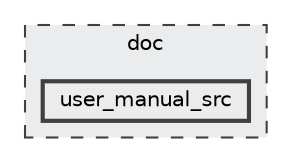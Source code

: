 digraph "doc/user_manual_src"
{
 // LATEX_PDF_SIZE
  bgcolor="transparent";
  edge [fontname=Helvetica,fontsize=10,labelfontname=Helvetica,labelfontsize=10];
  node [fontname=Helvetica,fontsize=10,shape=box,height=0.2,width=0.4];
  compound=true
  subgraph clusterdir_e68e8157741866f444e17edd764ebbae {
    graph [ bgcolor="#ebeced", pencolor="grey25", label="doc", fontname=Helvetica,fontsize=10 style="filled,dashed", URL="dir_e68e8157741866f444e17edd764ebbae.html",tooltip=""]
  dir_7d2e08a15cedc1c58123e2a932db667b [label="user_manual_src", fillcolor="#ebeced", color="grey25", style="filled,bold", URL="dir_7d2e08a15cedc1c58123e2a932db667b.html",tooltip=""];
  }
}
